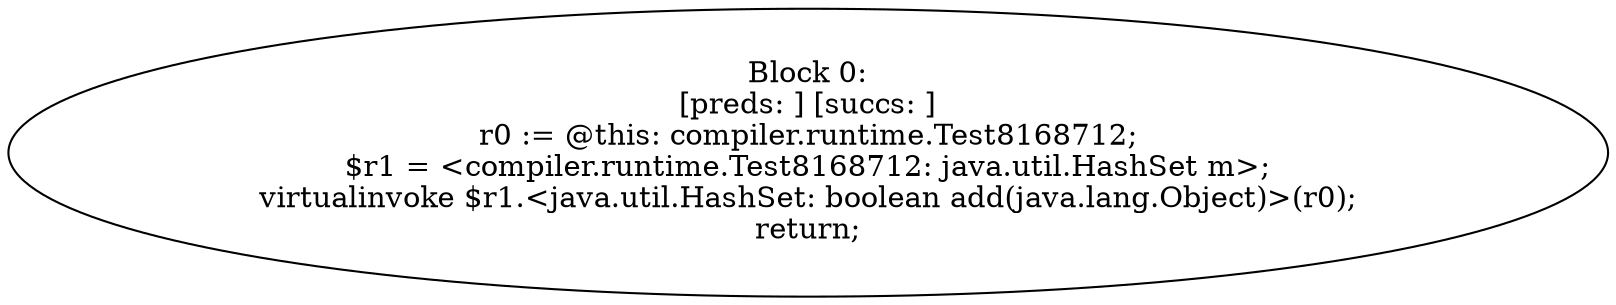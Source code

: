 digraph "unitGraph" {
    "Block 0:
[preds: ] [succs: ]
r0 := @this: compiler.runtime.Test8168712;
$r1 = <compiler.runtime.Test8168712: java.util.HashSet m>;
virtualinvoke $r1.<java.util.HashSet: boolean add(java.lang.Object)>(r0);
return;
"
}
